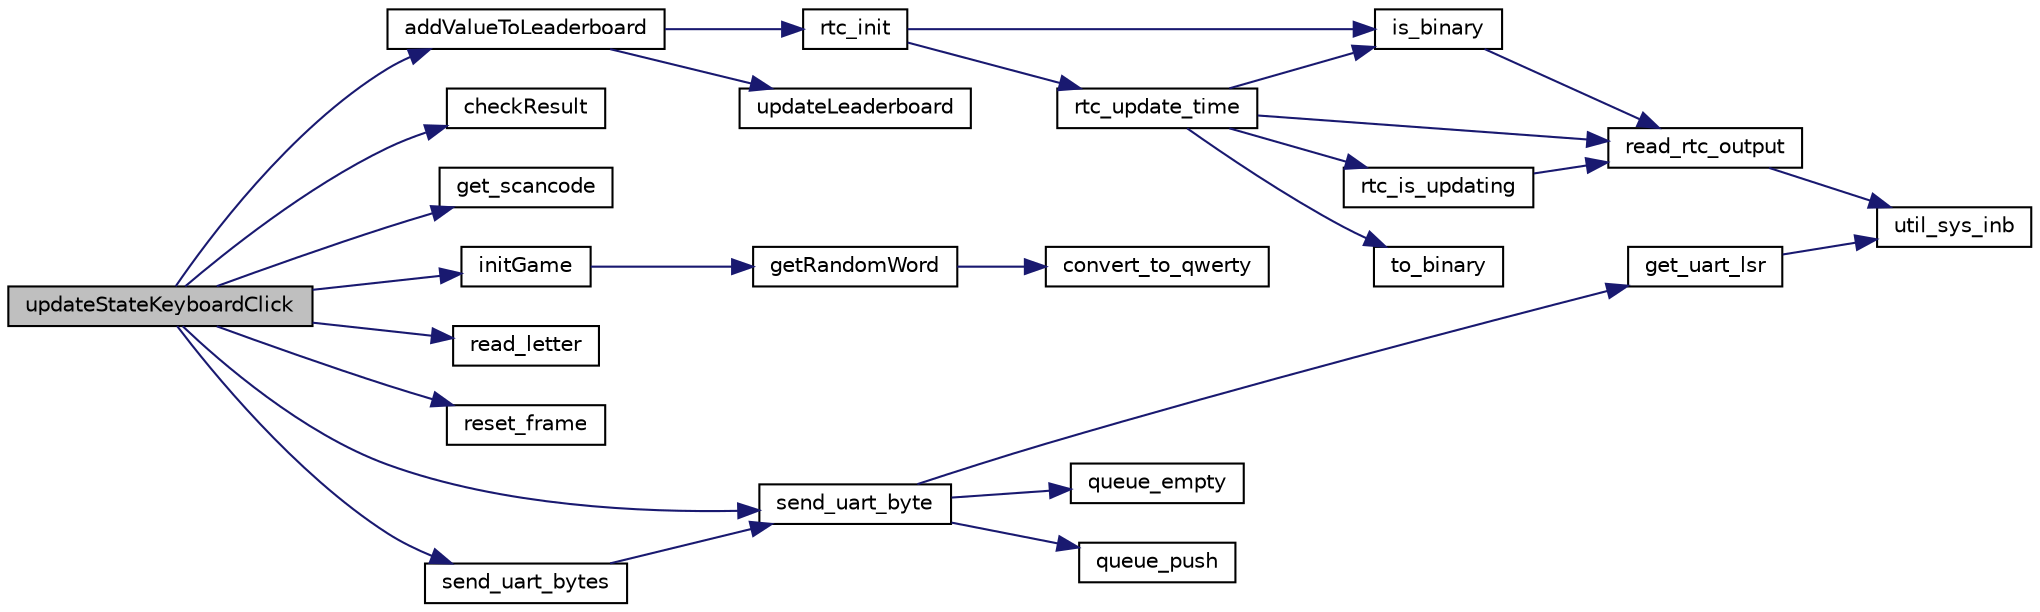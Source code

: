 digraph "updateStateKeyboardClick"
{
 // LATEX_PDF_SIZE
  edge [fontname="Helvetica",fontsize="10",labelfontname="Helvetica",labelfontsize="10"];
  node [fontname="Helvetica",fontsize="10",shape=record];
  rankdir="LR";
  Node1 [label="updateStateKeyboardClick",height=0.2,width=0.4,color="black", fillcolor="grey75", style="filled", fontcolor="black",tooltip="Updates the state on keyboard click."];
  Node1 -> Node2 [color="midnightblue",fontsize="10",style="solid"];
  Node2 [label="addValueToLeaderboard",height=0.2,width=0.4,color="black", fillcolor="white", style="filled",URL="$model_8c.html#a7ee50be50b54058cc4bd8c286ae76bd3",tooltip="Adds a value to the leaderboard."];
  Node2 -> Node3 [color="midnightblue",fontsize="10",style="solid"];
  Node3 [label="rtc_init",height=0.2,width=0.4,color="black", fillcolor="white", style="filled",URL="$rtc_8c.html#abb4fa397a4a71ad09e3b0df51f40dbe8",tooltip="Initializes the RTC (Real-Time Clock)."];
  Node3 -> Node4 [color="midnightblue",fontsize="10",style="solid"];
  Node4 [label="is_binary",height=0.2,width=0.4,color="black", fillcolor="white", style="filled",URL="$rtc_8c.html#ae1b1b1cc88f89eae300cdeef578da474",tooltip="Checks if the RTC is using binary format."];
  Node4 -> Node5 [color="midnightblue",fontsize="10",style="solid"];
  Node5 [label="read_rtc_output",height=0.2,width=0.4,color="black", fillcolor="white", style="filled",URL="$rtc_8c.html#aa911f1e40016efcd03231661c8271a3f",tooltip="Reads the output of the RTC."];
  Node5 -> Node6 [color="midnightblue",fontsize="10",style="solid"];
  Node6 [label="util_sys_inb",height=0.2,width=0.4,color="black", fillcolor="white", style="filled",URL="$utils_8c.html#a79a031a8611f5b2d6afa4158e92b0fb4",tooltip="Reads a byte from the specified port."];
  Node3 -> Node7 [color="midnightblue",fontsize="10",style="solid"];
  Node7 [label="rtc_update_time",height=0.2,width=0.4,color="black", fillcolor="white", style="filled",URL="$rtc_8c.html#ae22bdeb51eb630e1d579dfc1cd1b2f11",tooltip="Updates the time values (year, month, day, hour, minute, second) from the RTC."];
  Node7 -> Node4 [color="midnightblue",fontsize="10",style="solid"];
  Node7 -> Node5 [color="midnightblue",fontsize="10",style="solid"];
  Node7 -> Node8 [color="midnightblue",fontsize="10",style="solid"];
  Node8 [label="rtc_is_updating",height=0.2,width=0.4,color="black", fillcolor="white", style="filled",URL="$rtc_8c.html#a47d5762e49eb390b04a09fc319c4e047",tooltip="Checks if the RTC is updating."];
  Node8 -> Node5 [color="midnightblue",fontsize="10",style="solid"];
  Node7 -> Node9 [color="midnightblue",fontsize="10",style="solid"];
  Node9 [label="to_binary",height=0.2,width=0.4,color="black", fillcolor="white", style="filled",URL="$utils_8c.html#a891509fed13e0cac396e9c401f887d72",tooltip="Converts a BCD number to binary."];
  Node2 -> Node10 [color="midnightblue",fontsize="10",style="solid"];
  Node10 [label="updateLeaderboard",height=0.2,width=0.4,color="black", fillcolor="white", style="filled",URL="$model_8c.html#afbeae9084da66088f0c10d0f9552c031",tooltip="Updates the leaderboard with a new value."];
  Node1 -> Node11 [color="midnightblue",fontsize="10",style="solid"];
  Node11 [label="checkResult",height=0.2,width=0.4,color="black", fillcolor="white", style="filled",URL="$model_8c.html#a42d8f69fb7a7a41e3f3e754e0b18470e",tooltip="Checks the result of the game."];
  Node1 -> Node12 [color="midnightblue",fontsize="10",style="solid"];
  Node12 [label="get_scancode",height=0.2,width=0.4,color="black", fillcolor="white", style="filled",URL="$keyboard_8c.html#afdfb6322f4a75773b745fc6cc6c20d27",tooltip="Retrieves the scancode."];
  Node1 -> Node13 [color="midnightblue",fontsize="10",style="solid"];
  Node13 [label="initGame",height=0.2,width=0.4,color="black", fillcolor="white", style="filled",URL="$model_8c.html#a486f7b71aa892de0f05c6187647613b9",tooltip=" "];
  Node13 -> Node14 [color="midnightblue",fontsize="10",style="solid"];
  Node14 [label="getRandomWord",height=0.2,width=0.4,color="black", fillcolor="white", style="filled",URL="$model_8c.html#a7d2c8c148e87c6ac0ea00e1b17747bf4",tooltip="Gets a random word for the game."];
  Node14 -> Node15 [color="midnightblue",fontsize="10",style="solid"];
  Node15 [label="convert_to_qwerty",height=0.2,width=0.4,color="black", fillcolor="white", style="filled",URL="$model_8c.html#ac54ddc9eede93d25d5a7010e239ecc0a",tooltip="Converts a string to QWERTY format."];
  Node1 -> Node16 [color="midnightblue",fontsize="10",style="solid"];
  Node16 [label="read_letter",height=0.2,width=0.4,color="black", fillcolor="white", style="filled",URL="$keyboard_8c.html#a5de95da6a230ac9006b7521d69bc9edb",tooltip="Reads the letter corresponding to the scancode."];
  Node1 -> Node17 [color="midnightblue",fontsize="10",style="solid"];
  Node17 [label="reset_frame",height=0.2,width=0.4,color="black", fillcolor="white", style="filled",URL="$base__frame_8c.html#a0ca68dd8848dc3ffa75fcf6c6dc7d168",tooltip="Resets the frame buffer."];
  Node1 -> Node18 [color="midnightblue",fontsize="10",style="solid"];
  Node18 [label="send_uart_byte",height=0.2,width=0.4,color="black", fillcolor="white", style="filled",URL="$ser__port_8c.html#ad97974a71447aab4827aa2ba775d9924",tooltip="Sends a byte via UART."];
  Node18 -> Node19 [color="midnightblue",fontsize="10",style="solid"];
  Node19 [label="get_uart_lsr",height=0.2,width=0.4,color="black", fillcolor="white", style="filled",URL="$ser__port_8c.html#a0894779789486489e6af7f5780af9f56",tooltip="Retrieves the value of the LSR (Line Status Register) of the UART."];
  Node19 -> Node6 [color="midnightblue",fontsize="10",style="solid"];
  Node18 -> Node20 [color="midnightblue",fontsize="10",style="solid"];
  Node20 [label="queue_empty",height=0.2,width=0.4,color="black", fillcolor="white", style="filled",URL="$queue_8c.html#a85a67096df58b6a7eb887ebc5e5b99a3",tooltip="Check if the queue is empty."];
  Node18 -> Node21 [color="midnightblue",fontsize="10",style="solid"];
  Node21 [label="queue_push",height=0.2,width=0.4,color="black", fillcolor="white", style="filled",URL="$queue_8c.html#a23b231a08984555379fb52f40c4a5e78",tooltip="Push data into the queue."];
  Node1 -> Node22 [color="midnightblue",fontsize="10",style="solid"];
  Node22 [label="send_uart_bytes",height=0.2,width=0.4,color="black", fillcolor="white", style="filled",URL="$ser__port_8c.html#a1dd293668eee2da45a8f4fafbbea1bcd",tooltip="Sends multiple bytes via UART."];
  Node22 -> Node18 [color="midnightblue",fontsize="10",style="solid"];
}
